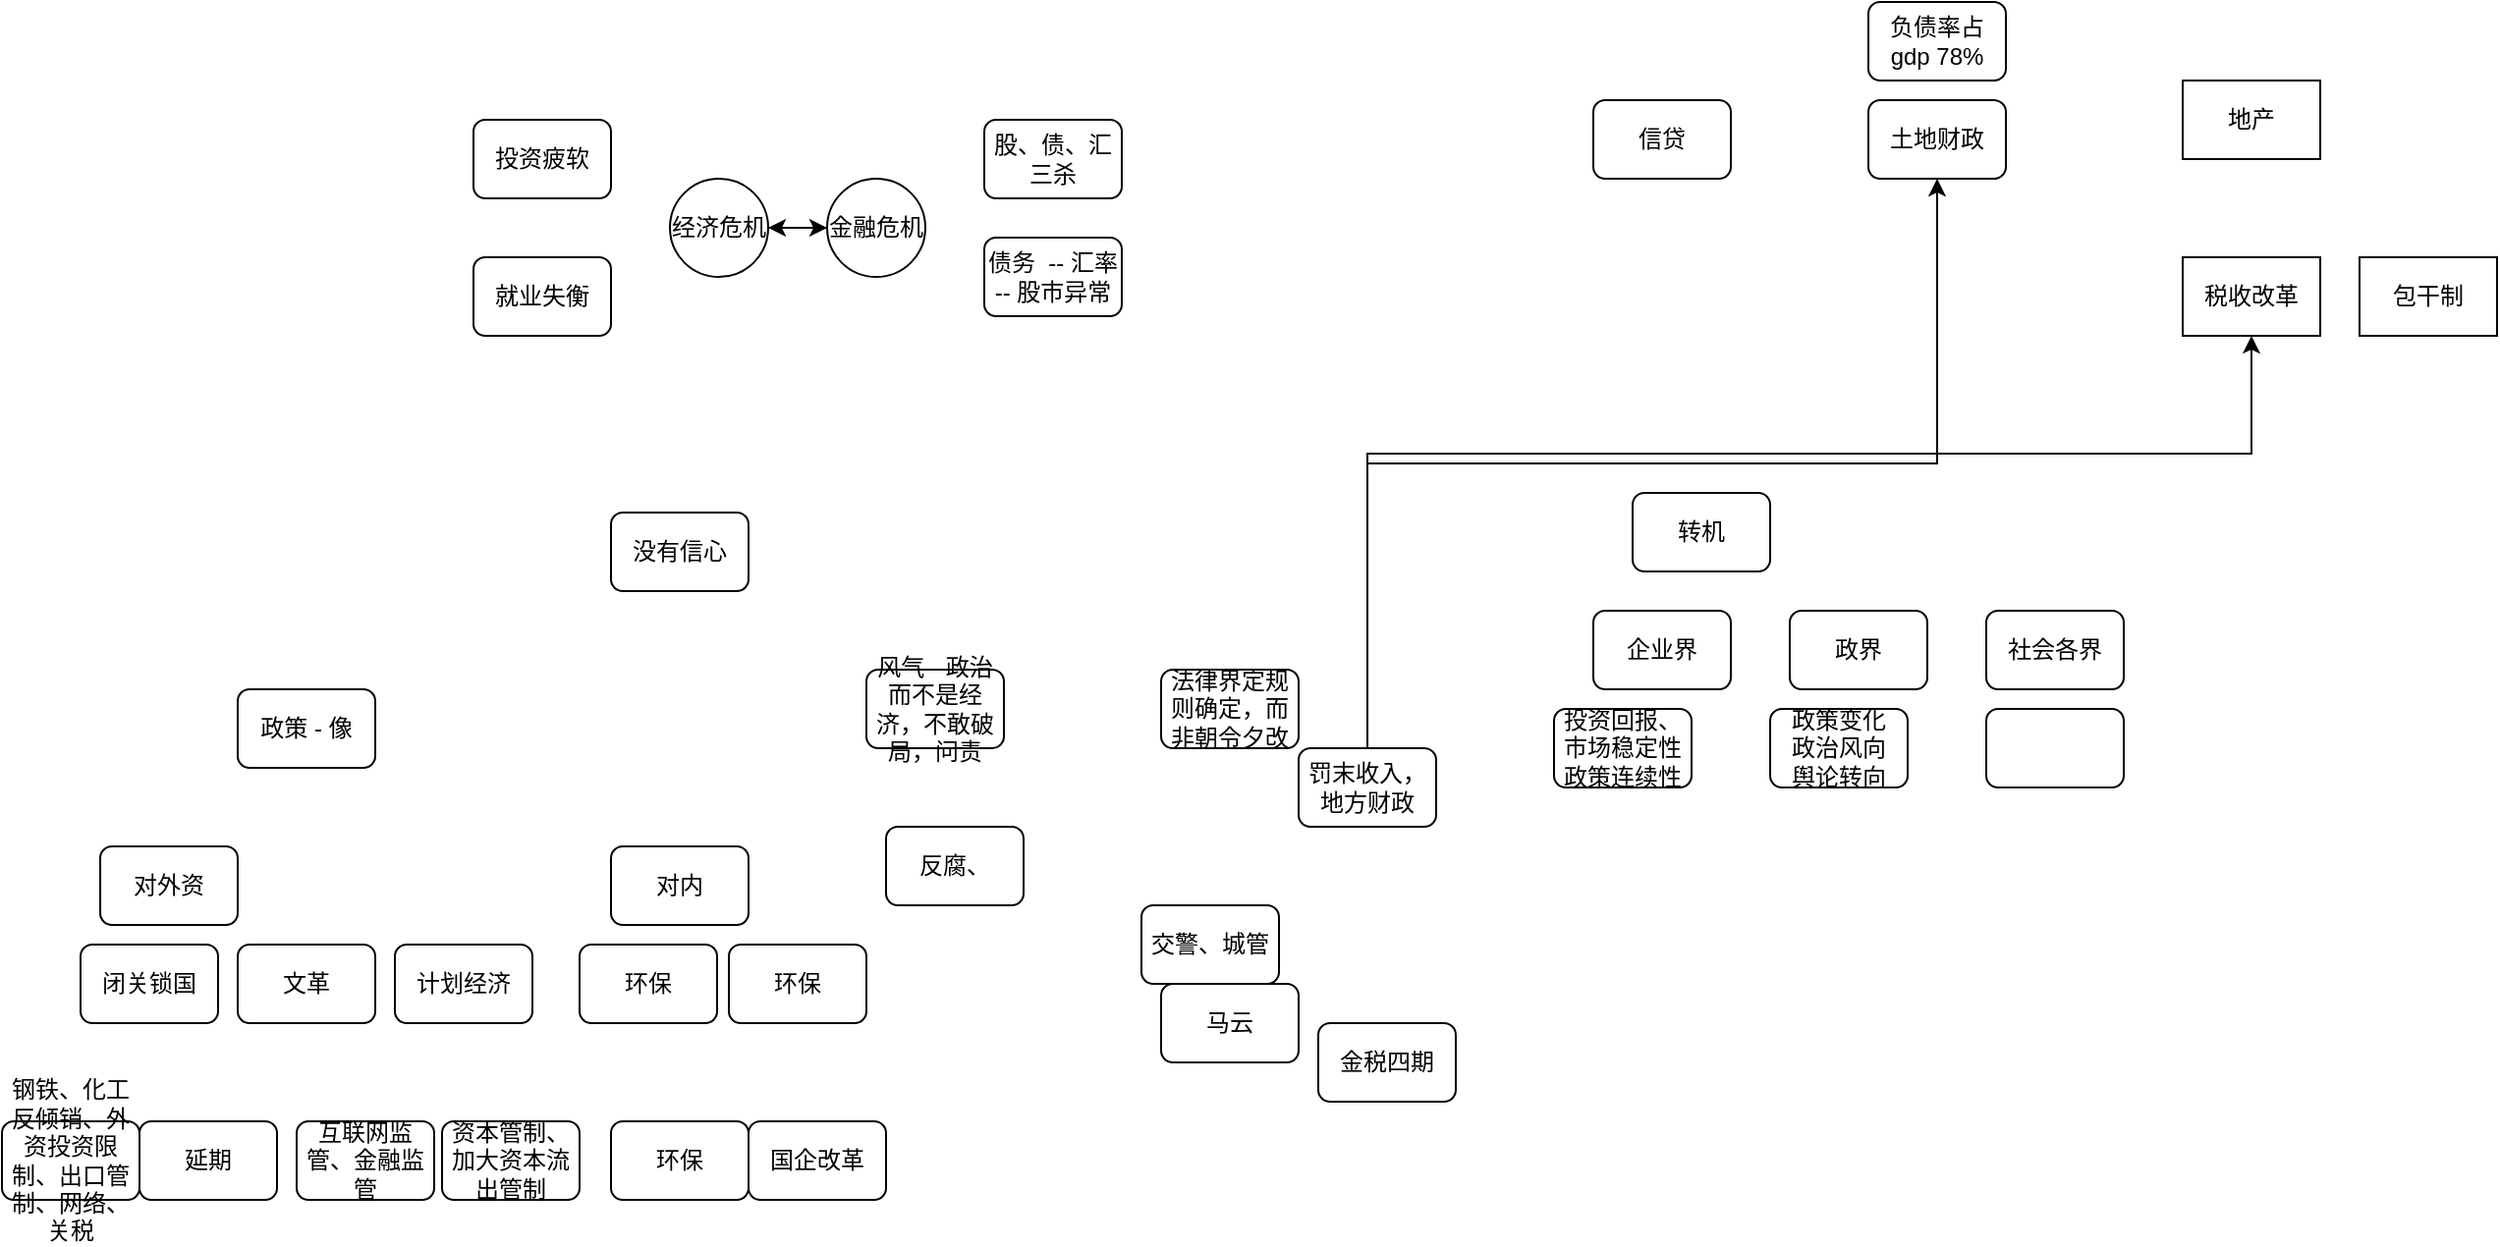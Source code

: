 <mxfile version="23.1.5" type="github">
  <diagram name="第 1 页" id="w_fv1ki4N4NbiQBaw7l7">
    <mxGraphModel dx="564" dy="603" grid="1" gridSize="10" guides="1" tooltips="1" connect="1" arrows="1" fold="1" page="1" pageScale="1" pageWidth="827" pageHeight="1169" math="0" shadow="0">
      <root>
        <mxCell id="0" />
        <mxCell id="1" parent="0" />
        <mxCell id="MN-8AOheH6blsc34Ahsq-1" value="没有信心" style="rounded=1;whiteSpace=wrap;html=1;" vertex="1" parent="1">
          <mxGeometry x="430" y="400" width="70" height="40" as="geometry" />
        </mxCell>
        <mxCell id="MN-8AOheH6blsc34Ahsq-42" style="edgeStyle=orthogonalEdgeStyle;rounded=0;orthogonalLoop=1;jettySize=auto;html=1;exitX=1;exitY=0.5;exitDx=0;exitDy=0;" edge="1" parent="1" source="MN-8AOheH6blsc34Ahsq-2" target="MN-8AOheH6blsc34Ahsq-39">
          <mxGeometry relative="1" as="geometry" />
        </mxCell>
        <mxCell id="MN-8AOheH6blsc34Ahsq-2" value="经济危机" style="ellipse;whiteSpace=wrap;html=1;aspect=fixed;" vertex="1" parent="1">
          <mxGeometry x="460" y="230" width="50" height="50" as="geometry" />
        </mxCell>
        <mxCell id="MN-8AOheH6blsc34Ahsq-3" value="风气 - 政治 而不是经济，不敢破局，问责" style="rounded=1;whiteSpace=wrap;html=1;" vertex="1" parent="1">
          <mxGeometry x="560" y="480" width="70" height="40" as="geometry" />
        </mxCell>
        <mxCell id="MN-8AOheH6blsc34Ahsq-4" value="闭关锁国" style="rounded=1;whiteSpace=wrap;html=1;" vertex="1" parent="1">
          <mxGeometry x="160" y="620" width="70" height="40" as="geometry" />
        </mxCell>
        <mxCell id="MN-8AOheH6blsc34Ahsq-5" value="钢铁、化工反倾销、外资投资限制、出口管制、网络、关税" style="rounded=1;whiteSpace=wrap;html=1;" vertex="1" parent="1">
          <mxGeometry x="120" y="710" width="70" height="40" as="geometry" />
        </mxCell>
        <mxCell id="MN-8AOheH6blsc34Ahsq-6" value="延期" style="rounded=1;whiteSpace=wrap;html=1;" vertex="1" parent="1">
          <mxGeometry x="190" y="710" width="70" height="40" as="geometry" />
        </mxCell>
        <mxCell id="MN-8AOheH6blsc34Ahsq-9" value="计划经济" style="rounded=1;whiteSpace=wrap;html=1;" vertex="1" parent="1">
          <mxGeometry x="320" y="620" width="70" height="40" as="geometry" />
        </mxCell>
        <mxCell id="MN-8AOheH6blsc34Ahsq-10" value="互联网监管、金融监管" style="rounded=1;whiteSpace=wrap;html=1;" vertex="1" parent="1">
          <mxGeometry x="270" y="710" width="70" height="40" as="geometry" />
        </mxCell>
        <mxCell id="MN-8AOheH6blsc34Ahsq-11" value="资本管制、加大资本流出管制" style="rounded=1;whiteSpace=wrap;html=1;" vertex="1" parent="1">
          <mxGeometry x="344" y="710" width="70" height="40" as="geometry" />
        </mxCell>
        <mxCell id="MN-8AOheH6blsc34Ahsq-12" value="环保" style="rounded=1;whiteSpace=wrap;html=1;" vertex="1" parent="1">
          <mxGeometry x="430" y="710" width="70" height="40" as="geometry" />
        </mxCell>
        <mxCell id="MN-8AOheH6blsc34Ahsq-13" value="国企改革" style="rounded=1;whiteSpace=wrap;html=1;" vertex="1" parent="1">
          <mxGeometry x="500" y="710" width="70" height="40" as="geometry" />
        </mxCell>
        <mxCell id="MN-8AOheH6blsc34Ahsq-14" value="文革" style="rounded=1;whiteSpace=wrap;html=1;" vertex="1" parent="1">
          <mxGeometry x="240" y="620" width="70" height="40" as="geometry" />
        </mxCell>
        <mxCell id="MN-8AOheH6blsc34Ahsq-15" value="对外资" style="rounded=1;whiteSpace=wrap;html=1;" vertex="1" parent="1">
          <mxGeometry x="170" y="570" width="70" height="40" as="geometry" />
        </mxCell>
        <mxCell id="MN-8AOheH6blsc34Ahsq-16" value="对内" style="rounded=1;whiteSpace=wrap;html=1;" vertex="1" parent="1">
          <mxGeometry x="430" y="570" width="70" height="40" as="geometry" />
        </mxCell>
        <mxCell id="MN-8AOheH6blsc34Ahsq-17" value="环保" style="rounded=1;whiteSpace=wrap;html=1;" vertex="1" parent="1">
          <mxGeometry x="414" y="620" width="70" height="40" as="geometry" />
        </mxCell>
        <mxCell id="MN-8AOheH6blsc34Ahsq-18" value="环保" style="rounded=1;whiteSpace=wrap;html=1;" vertex="1" parent="1">
          <mxGeometry x="490" y="620" width="70" height="40" as="geometry" />
        </mxCell>
        <mxCell id="MN-8AOheH6blsc34Ahsq-19" value="信贷" style="rounded=1;whiteSpace=wrap;html=1;" vertex="1" parent="1">
          <mxGeometry x="930" y="190" width="70" height="40" as="geometry" />
        </mxCell>
        <mxCell id="MN-8AOheH6blsc34Ahsq-20" value="地产" style="rounded=1;whiteSpace=wrap;html=1;arcSize=0;" vertex="1" parent="1">
          <mxGeometry x="1230" y="180" width="70" height="40" as="geometry" />
        </mxCell>
        <mxCell id="MN-8AOheH6blsc34Ahsq-21" value="政策 - 像" style="rounded=1;whiteSpace=wrap;html=1;" vertex="1" parent="1">
          <mxGeometry x="240" y="490" width="70" height="40" as="geometry" />
        </mxCell>
        <mxCell id="MN-8AOheH6blsc34Ahsq-23" value="法律界定规则确定，而非朝令夕改" style="rounded=1;whiteSpace=wrap;html=1;" vertex="1" parent="1">
          <mxGeometry x="710" y="480" width="70" height="40" as="geometry" />
        </mxCell>
        <mxCell id="MN-8AOheH6blsc34Ahsq-25" value="马云" style="rounded=1;whiteSpace=wrap;html=1;" vertex="1" parent="1">
          <mxGeometry x="710" y="640" width="70" height="40" as="geometry" />
        </mxCell>
        <mxCell id="MN-8AOheH6blsc34Ahsq-26" value="反腐、" style="rounded=1;whiteSpace=wrap;html=1;" vertex="1" parent="1">
          <mxGeometry x="570" y="560" width="70" height="40" as="geometry" />
        </mxCell>
        <mxCell id="MN-8AOheH6blsc34Ahsq-27" value="金税四期" style="rounded=1;whiteSpace=wrap;html=1;" vertex="1" parent="1">
          <mxGeometry x="790" y="660" width="70" height="40" as="geometry" />
        </mxCell>
        <mxCell id="MN-8AOheH6blsc34Ahsq-28" value="转机" style="rounded=1;whiteSpace=wrap;html=1;" vertex="1" parent="1">
          <mxGeometry x="950" y="390" width="70" height="40" as="geometry" />
        </mxCell>
        <mxCell id="MN-8AOheH6blsc34Ahsq-30" value="企业界" style="rounded=1;whiteSpace=wrap;html=1;" vertex="1" parent="1">
          <mxGeometry x="930" y="450" width="70" height="40" as="geometry" />
        </mxCell>
        <mxCell id="MN-8AOheH6blsc34Ahsq-32" value="政界" style="rounded=1;whiteSpace=wrap;html=1;" vertex="1" parent="1">
          <mxGeometry x="1030" y="450" width="70" height="40" as="geometry" />
        </mxCell>
        <mxCell id="MN-8AOheH6blsc34Ahsq-33" value="社会各界" style="rounded=1;whiteSpace=wrap;html=1;" vertex="1" parent="1">
          <mxGeometry x="1130" y="450" width="70" height="40" as="geometry" />
        </mxCell>
        <mxCell id="MN-8AOheH6blsc34Ahsq-34" value="投资回报、市场稳定性&lt;br&gt;政策连续性" style="rounded=1;whiteSpace=wrap;html=1;" vertex="1" parent="1">
          <mxGeometry x="910" y="500" width="70" height="40" as="geometry" />
        </mxCell>
        <mxCell id="MN-8AOheH6blsc34Ahsq-35" value="政策变化&lt;br&gt;政治风向&lt;br&gt;舆论转向" style="rounded=1;whiteSpace=wrap;html=1;" vertex="1" parent="1">
          <mxGeometry x="1020" y="500" width="70" height="40" as="geometry" />
        </mxCell>
        <mxCell id="MN-8AOheH6blsc34Ahsq-36" value="" style="rounded=1;whiteSpace=wrap;html=1;" vertex="1" parent="1">
          <mxGeometry x="1130" y="500" width="70" height="40" as="geometry" />
        </mxCell>
        <mxCell id="MN-8AOheH6blsc34Ahsq-37" value="投资疲软" style="rounded=1;whiteSpace=wrap;html=1;" vertex="1" parent="1">
          <mxGeometry x="360" y="200" width="70" height="40" as="geometry" />
        </mxCell>
        <mxCell id="MN-8AOheH6blsc34Ahsq-38" value="就业失衡" style="rounded=1;whiteSpace=wrap;html=1;" vertex="1" parent="1">
          <mxGeometry x="360" y="270" width="70" height="40" as="geometry" />
        </mxCell>
        <mxCell id="MN-8AOheH6blsc34Ahsq-43" style="edgeStyle=orthogonalEdgeStyle;rounded=0;orthogonalLoop=1;jettySize=auto;html=1;exitX=0;exitY=0.5;exitDx=0;exitDy=0;" edge="1" parent="1" source="MN-8AOheH6blsc34Ahsq-39" target="MN-8AOheH6blsc34Ahsq-2">
          <mxGeometry relative="1" as="geometry" />
        </mxCell>
        <mxCell id="MN-8AOheH6blsc34Ahsq-39" value="金融危机" style="ellipse;whiteSpace=wrap;html=1;aspect=fixed;" vertex="1" parent="1">
          <mxGeometry x="540" y="230" width="50" height="50" as="geometry" />
        </mxCell>
        <mxCell id="MN-8AOheH6blsc34Ahsq-40" value="股、债、汇三杀" style="rounded=1;whiteSpace=wrap;html=1;" vertex="1" parent="1">
          <mxGeometry x="620" y="200" width="70" height="40" as="geometry" />
        </mxCell>
        <mxCell id="MN-8AOheH6blsc34Ahsq-41" value="债务&amp;nbsp; -- 汇率 -- 股市异常" style="rounded=1;whiteSpace=wrap;html=1;" vertex="1" parent="1">
          <mxGeometry x="620" y="260" width="70" height="40" as="geometry" />
        </mxCell>
        <mxCell id="MN-8AOheH6blsc34Ahsq-44" value="负债率占gdp 78%" style="rounded=1;whiteSpace=wrap;html=1;" vertex="1" parent="1">
          <mxGeometry x="1070" y="140" width="70" height="40" as="geometry" />
        </mxCell>
        <mxCell id="MN-8AOheH6blsc34Ahsq-45" value="土地财政" style="rounded=1;whiteSpace=wrap;html=1;" vertex="1" parent="1">
          <mxGeometry x="1070" y="190" width="70" height="40" as="geometry" />
        </mxCell>
        <mxCell id="MN-8AOheH6blsc34Ahsq-48" style="edgeStyle=orthogonalEdgeStyle;rounded=0;orthogonalLoop=1;jettySize=auto;html=1;exitX=0.5;exitY=0;exitDx=0;exitDy=0;" edge="1" parent="1" source="MN-8AOheH6blsc34Ahsq-46" target="MN-8AOheH6blsc34Ahsq-45">
          <mxGeometry relative="1" as="geometry" />
        </mxCell>
        <mxCell id="MN-8AOheH6blsc34Ahsq-51" style="edgeStyle=orthogonalEdgeStyle;rounded=0;orthogonalLoop=1;jettySize=auto;html=1;exitX=0.5;exitY=0;exitDx=0;exitDy=0;" edge="1" parent="1" source="MN-8AOheH6blsc34Ahsq-46" target="MN-8AOheH6blsc34Ahsq-49">
          <mxGeometry relative="1" as="geometry">
            <Array as="points">
              <mxPoint x="815" y="370" />
              <mxPoint x="1265" y="370" />
            </Array>
          </mxGeometry>
        </mxCell>
        <mxCell id="MN-8AOheH6blsc34Ahsq-46" value="罚末收入，地方财政" style="rounded=1;whiteSpace=wrap;html=1;" vertex="1" parent="1">
          <mxGeometry x="780" y="520" width="70" height="40" as="geometry" />
        </mxCell>
        <mxCell id="MN-8AOheH6blsc34Ahsq-47" value="交警、城管" style="rounded=1;whiteSpace=wrap;html=1;" vertex="1" parent="1">
          <mxGeometry x="700" y="600" width="70" height="40" as="geometry" />
        </mxCell>
        <mxCell id="MN-8AOheH6blsc34Ahsq-49" value="税收改革" style="rounded=1;whiteSpace=wrap;html=1;arcSize=0;" vertex="1" parent="1">
          <mxGeometry x="1230" y="270" width="70" height="40" as="geometry" />
        </mxCell>
        <mxCell id="MN-8AOheH6blsc34Ahsq-50" value="包干制" style="rounded=1;whiteSpace=wrap;html=1;arcSize=0;" vertex="1" parent="1">
          <mxGeometry x="1320" y="270" width="70" height="40" as="geometry" />
        </mxCell>
      </root>
    </mxGraphModel>
  </diagram>
</mxfile>
